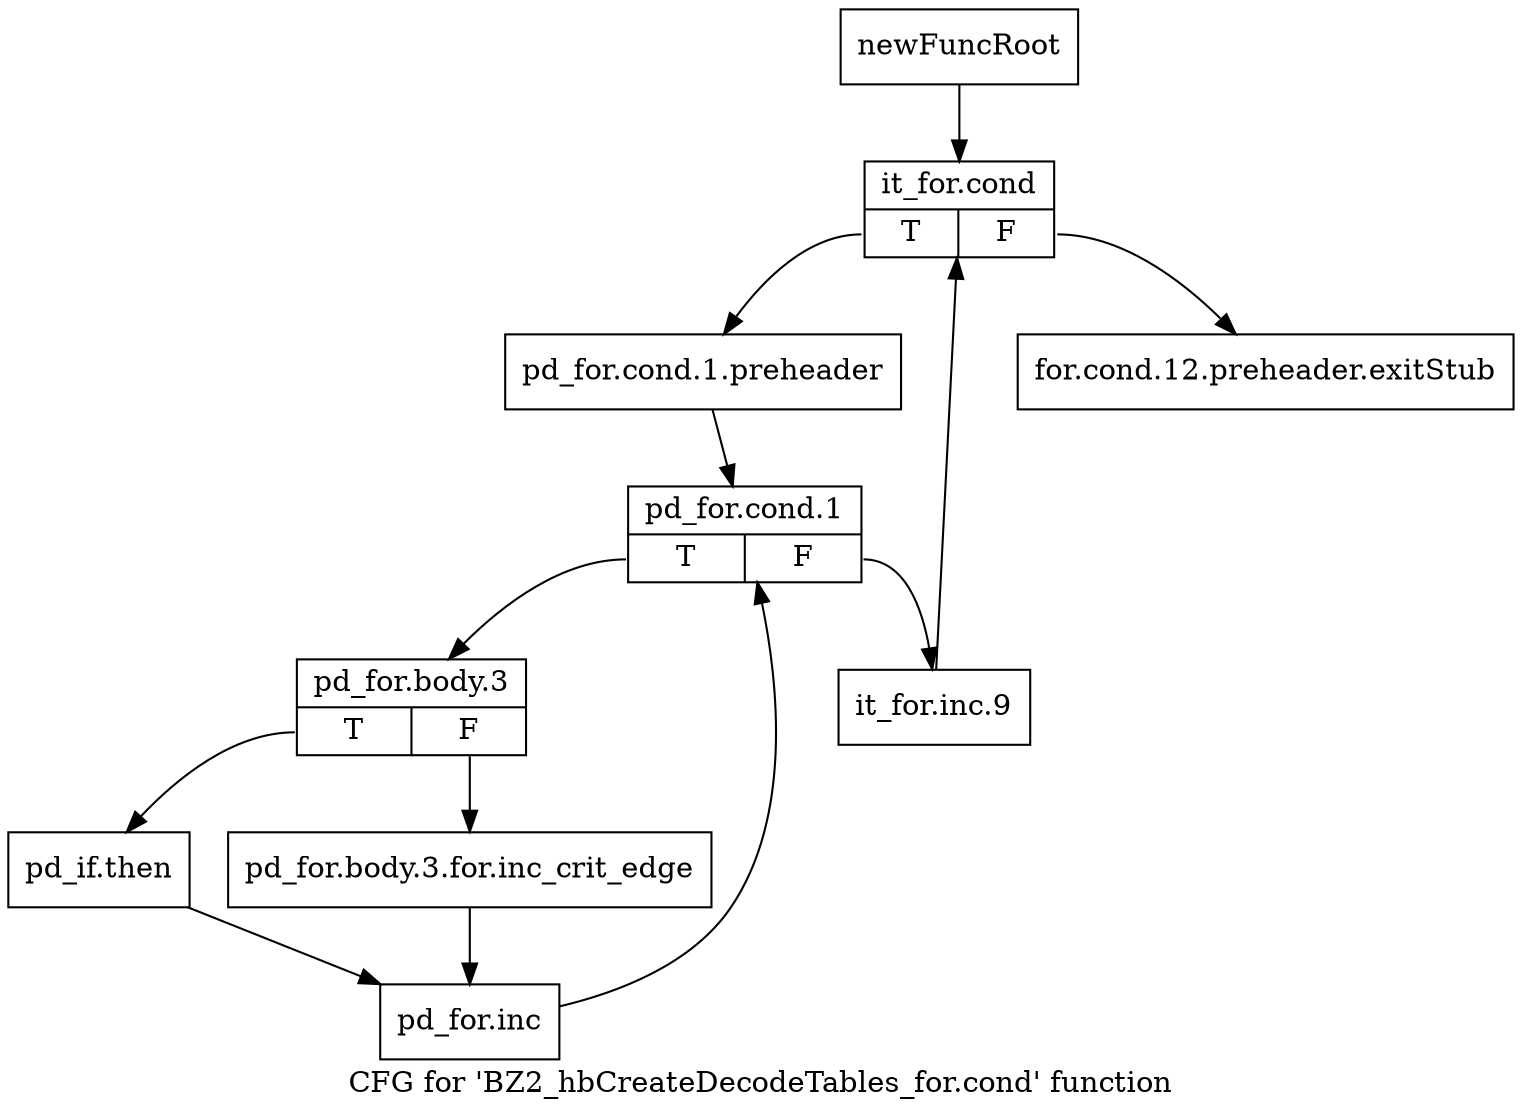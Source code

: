 digraph "CFG for 'BZ2_hbCreateDecodeTables_for.cond' function" {
	label="CFG for 'BZ2_hbCreateDecodeTables_for.cond' function";

	Node0x19d39b0 [shape=record,label="{newFuncRoot}"];
	Node0x19d39b0 -> Node0x19d3a50;
	Node0x19d3a00 [shape=record,label="{for.cond.12.preheader.exitStub}"];
	Node0x19d3a50 [shape=record,label="{it_for.cond|{<s0>T|<s1>F}}"];
	Node0x19d3a50:s0 -> Node0x19d3aa0;
	Node0x19d3a50:s1 -> Node0x19d3a00;
	Node0x19d3aa0 [shape=record,label="{pd_for.cond.1.preheader}"];
	Node0x19d3aa0 -> Node0x19d3af0;
	Node0x19d3af0 [shape=record,label="{pd_for.cond.1|{<s0>T|<s1>F}}"];
	Node0x19d3af0:s0 -> Node0x19d3b90;
	Node0x19d3af0:s1 -> Node0x19d3b40;
	Node0x19d3b40 [shape=record,label="{it_for.inc.9}"];
	Node0x19d3b40 -> Node0x19d3a50;
	Node0x19d3b90 [shape=record,label="{pd_for.body.3|{<s0>T|<s1>F}}"];
	Node0x19d3b90:s0 -> Node0x19d3c30;
	Node0x19d3b90:s1 -> Node0x19d3be0;
	Node0x19d3be0 [shape=record,label="{pd_for.body.3.for.inc_crit_edge}"];
	Node0x19d3be0 -> Node0x19d3c80;
	Node0x19d3c30 [shape=record,label="{pd_if.then}"];
	Node0x19d3c30 -> Node0x19d3c80;
	Node0x19d3c80 [shape=record,label="{pd_for.inc}"];
	Node0x19d3c80 -> Node0x19d3af0;
}
